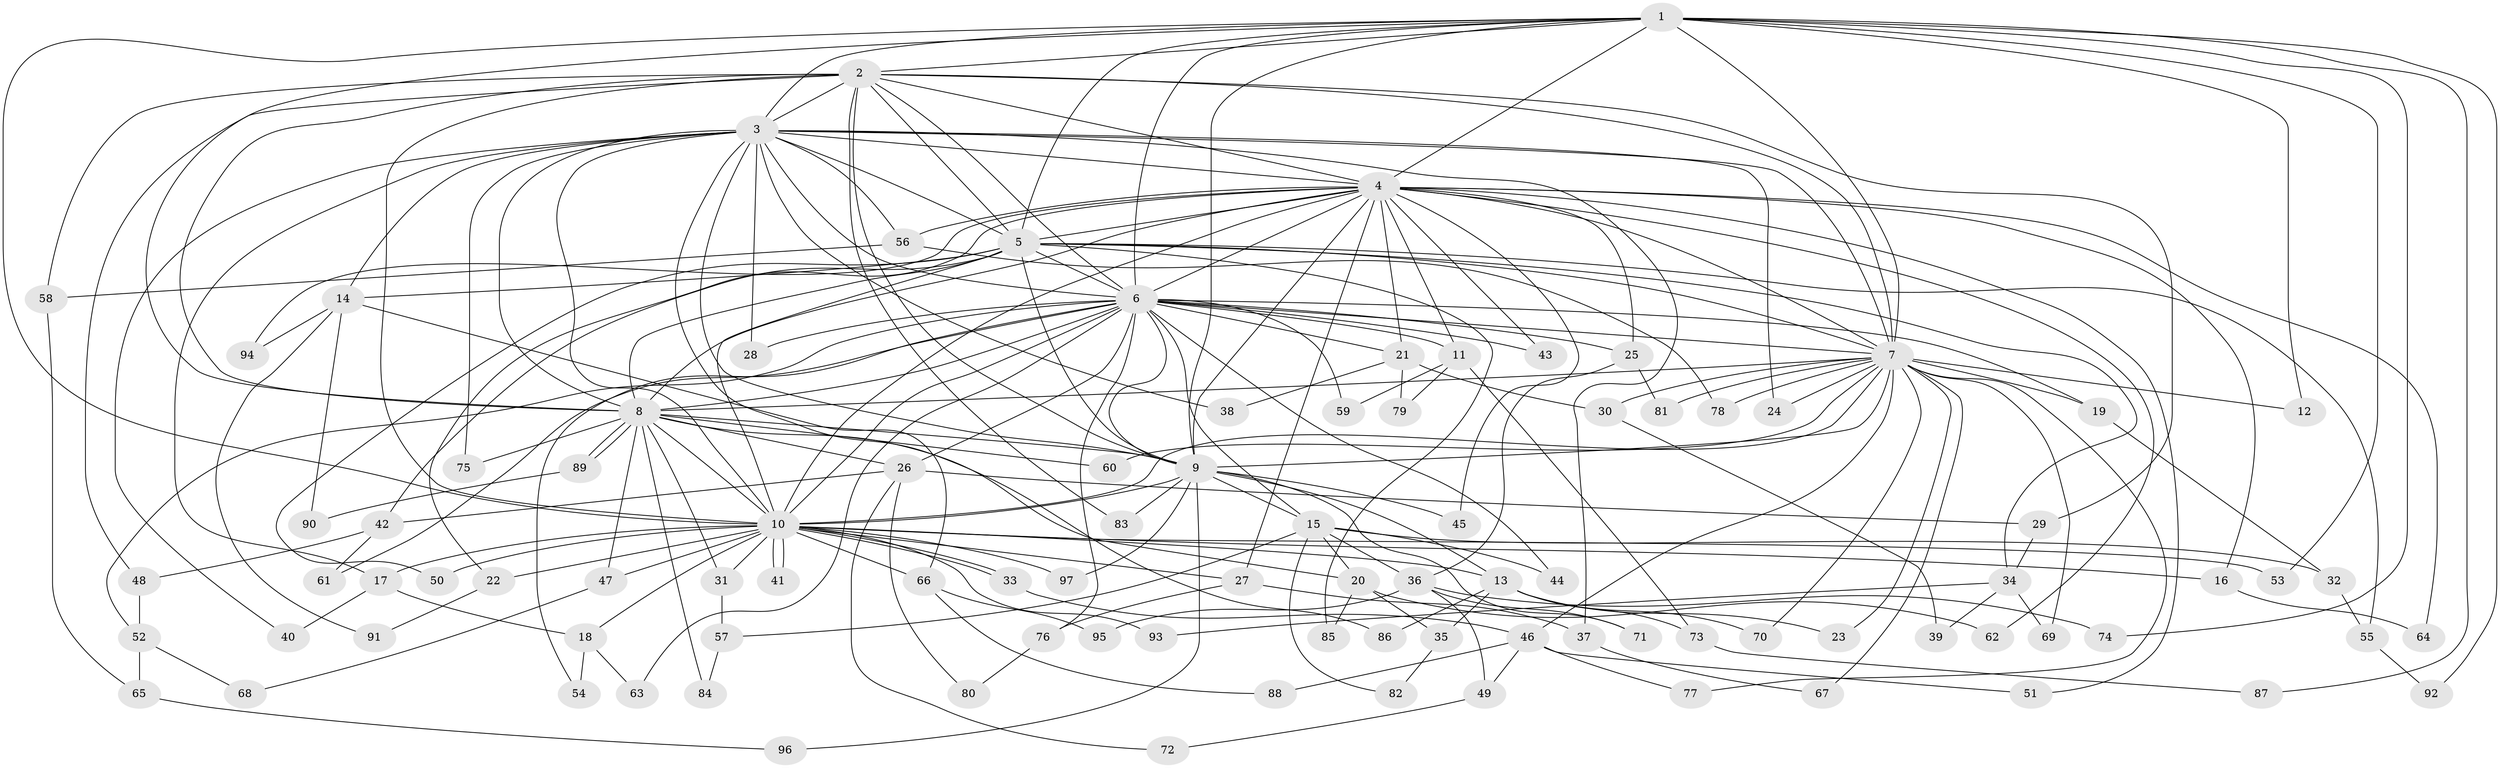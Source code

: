 // Generated by graph-tools (version 1.1) at 2025/25/03/09/25 03:25:39]
// undirected, 97 vertices, 219 edges
graph export_dot {
graph [start="1"]
  node [color=gray90,style=filled];
  1;
  2;
  3;
  4;
  5;
  6;
  7;
  8;
  9;
  10;
  11;
  12;
  13;
  14;
  15;
  16;
  17;
  18;
  19;
  20;
  21;
  22;
  23;
  24;
  25;
  26;
  27;
  28;
  29;
  30;
  31;
  32;
  33;
  34;
  35;
  36;
  37;
  38;
  39;
  40;
  41;
  42;
  43;
  44;
  45;
  46;
  47;
  48;
  49;
  50;
  51;
  52;
  53;
  54;
  55;
  56;
  57;
  58;
  59;
  60;
  61;
  62;
  63;
  64;
  65;
  66;
  67;
  68;
  69;
  70;
  71;
  72;
  73;
  74;
  75;
  76;
  77;
  78;
  79;
  80;
  81;
  82;
  83;
  84;
  85;
  86;
  87;
  88;
  89;
  90;
  91;
  92;
  93;
  94;
  95;
  96;
  97;
  1 -- 2;
  1 -- 3;
  1 -- 4;
  1 -- 5;
  1 -- 6;
  1 -- 7;
  1 -- 8;
  1 -- 9;
  1 -- 10;
  1 -- 12;
  1 -- 53;
  1 -- 74;
  1 -- 87;
  1 -- 92;
  2 -- 3;
  2 -- 4;
  2 -- 5;
  2 -- 6;
  2 -- 7;
  2 -- 8;
  2 -- 9;
  2 -- 10;
  2 -- 29;
  2 -- 48;
  2 -- 58;
  2 -- 83;
  3 -- 4;
  3 -- 5;
  3 -- 6;
  3 -- 7;
  3 -- 8;
  3 -- 9;
  3 -- 10;
  3 -- 14;
  3 -- 17;
  3 -- 24;
  3 -- 28;
  3 -- 37;
  3 -- 38;
  3 -- 40;
  3 -- 56;
  3 -- 75;
  3 -- 86;
  4 -- 5;
  4 -- 6;
  4 -- 7;
  4 -- 8;
  4 -- 9;
  4 -- 10;
  4 -- 11;
  4 -- 16;
  4 -- 21;
  4 -- 22;
  4 -- 25;
  4 -- 27;
  4 -- 43;
  4 -- 45;
  4 -- 51;
  4 -- 56;
  4 -- 62;
  4 -- 64;
  4 -- 94;
  5 -- 6;
  5 -- 7;
  5 -- 8;
  5 -- 9;
  5 -- 10;
  5 -- 14;
  5 -- 34;
  5 -- 42;
  5 -- 50;
  5 -- 55;
  5 -- 85;
  6 -- 7;
  6 -- 8;
  6 -- 9;
  6 -- 10;
  6 -- 11;
  6 -- 15;
  6 -- 19;
  6 -- 21;
  6 -- 25;
  6 -- 26;
  6 -- 28;
  6 -- 43;
  6 -- 44;
  6 -- 52;
  6 -- 54;
  6 -- 59;
  6 -- 61;
  6 -- 63;
  6 -- 76;
  7 -- 8;
  7 -- 9;
  7 -- 10;
  7 -- 12;
  7 -- 19;
  7 -- 23;
  7 -- 24;
  7 -- 30;
  7 -- 46;
  7 -- 60;
  7 -- 67;
  7 -- 69;
  7 -- 70;
  7 -- 77;
  7 -- 78;
  7 -- 81;
  8 -- 9;
  8 -- 10;
  8 -- 20;
  8 -- 26;
  8 -- 31;
  8 -- 47;
  8 -- 60;
  8 -- 75;
  8 -- 84;
  8 -- 89;
  8 -- 89;
  9 -- 10;
  9 -- 13;
  9 -- 15;
  9 -- 45;
  9 -- 71;
  9 -- 83;
  9 -- 96;
  9 -- 97;
  10 -- 13;
  10 -- 16;
  10 -- 17;
  10 -- 18;
  10 -- 22;
  10 -- 27;
  10 -- 31;
  10 -- 33;
  10 -- 33;
  10 -- 41;
  10 -- 41;
  10 -- 47;
  10 -- 50;
  10 -- 53;
  10 -- 66;
  10 -- 93;
  10 -- 97;
  11 -- 59;
  11 -- 73;
  11 -- 79;
  13 -- 23;
  13 -- 35;
  13 -- 70;
  13 -- 73;
  13 -- 86;
  14 -- 66;
  14 -- 90;
  14 -- 91;
  14 -- 94;
  15 -- 20;
  15 -- 32;
  15 -- 36;
  15 -- 44;
  15 -- 57;
  15 -- 82;
  16 -- 64;
  17 -- 18;
  17 -- 40;
  18 -- 54;
  18 -- 63;
  19 -- 32;
  20 -- 35;
  20 -- 62;
  20 -- 85;
  21 -- 30;
  21 -- 38;
  21 -- 79;
  22 -- 91;
  25 -- 36;
  25 -- 81;
  26 -- 29;
  26 -- 42;
  26 -- 72;
  26 -- 80;
  27 -- 37;
  27 -- 76;
  29 -- 34;
  30 -- 39;
  31 -- 57;
  32 -- 55;
  33 -- 46;
  34 -- 39;
  34 -- 69;
  34 -- 93;
  35 -- 82;
  36 -- 49;
  36 -- 71;
  36 -- 74;
  36 -- 95;
  37 -- 67;
  42 -- 48;
  42 -- 61;
  46 -- 49;
  46 -- 51;
  46 -- 77;
  46 -- 88;
  47 -- 68;
  48 -- 52;
  49 -- 72;
  52 -- 65;
  52 -- 68;
  55 -- 92;
  56 -- 58;
  56 -- 78;
  57 -- 84;
  58 -- 65;
  65 -- 96;
  66 -- 88;
  66 -- 95;
  73 -- 87;
  76 -- 80;
  89 -- 90;
}
